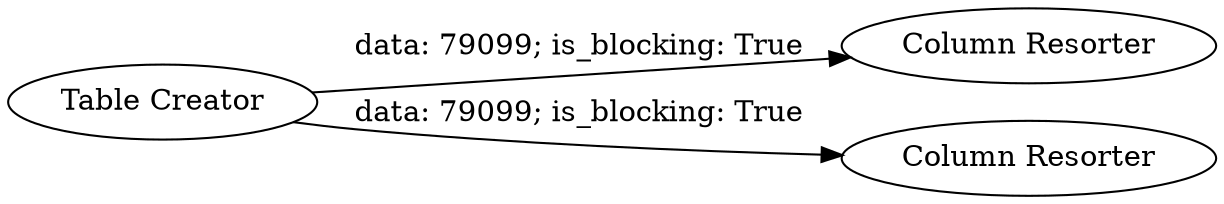 digraph {
	"-1763715301951578616_3" [label="Column Resorter"]
	"-1763715301951578616_2" [label="Column Resorter"]
	"-1763715301951578616_1" [label="Table Creator"]
	"-1763715301951578616_1" -> "-1763715301951578616_3" [label="data: 79099; is_blocking: True"]
	"-1763715301951578616_1" -> "-1763715301951578616_2" [label="data: 79099; is_blocking: True"]
	rankdir=LR
}
